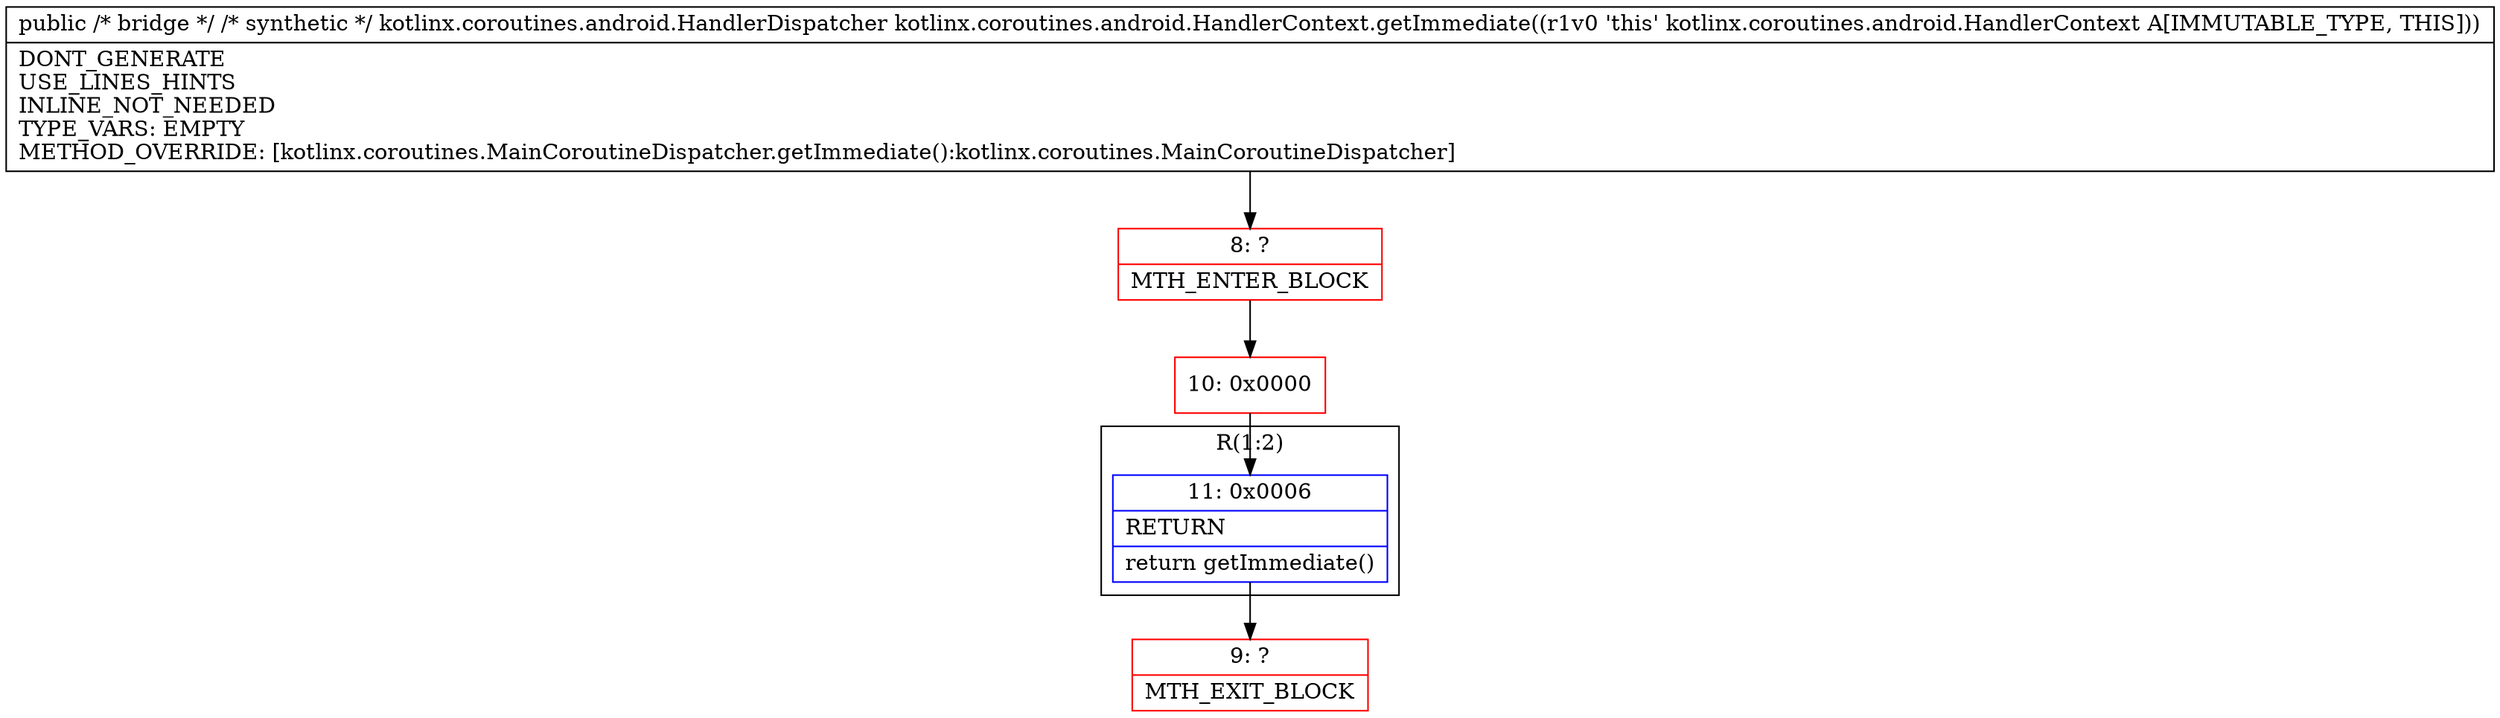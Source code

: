 digraph "CFG forkotlinx.coroutines.android.HandlerContext.getImmediate()Lkotlinx\/coroutines\/android\/HandlerDispatcher;" {
subgraph cluster_Region_29184061 {
label = "R(1:2)";
node [shape=record,color=blue];
Node_11 [shape=record,label="{11\:\ 0x0006|RETURN\l|return getImmediate()\l}"];
}
Node_8 [shape=record,color=red,label="{8\:\ ?|MTH_ENTER_BLOCK\l}"];
Node_10 [shape=record,color=red,label="{10\:\ 0x0000}"];
Node_9 [shape=record,color=red,label="{9\:\ ?|MTH_EXIT_BLOCK\l}"];
MethodNode[shape=record,label="{public \/* bridge *\/ \/* synthetic *\/ kotlinx.coroutines.android.HandlerDispatcher kotlinx.coroutines.android.HandlerContext.getImmediate((r1v0 'this' kotlinx.coroutines.android.HandlerContext A[IMMUTABLE_TYPE, THIS]))  | DONT_GENERATE\lUSE_LINES_HINTS\lINLINE_NOT_NEEDED\lTYPE_VARS: EMPTY\lMETHOD_OVERRIDE: [kotlinx.coroutines.MainCoroutineDispatcher.getImmediate():kotlinx.coroutines.MainCoroutineDispatcher]\l}"];
MethodNode -> Node_8;Node_11 -> Node_9;
Node_8 -> Node_10;
Node_10 -> Node_11;
}

